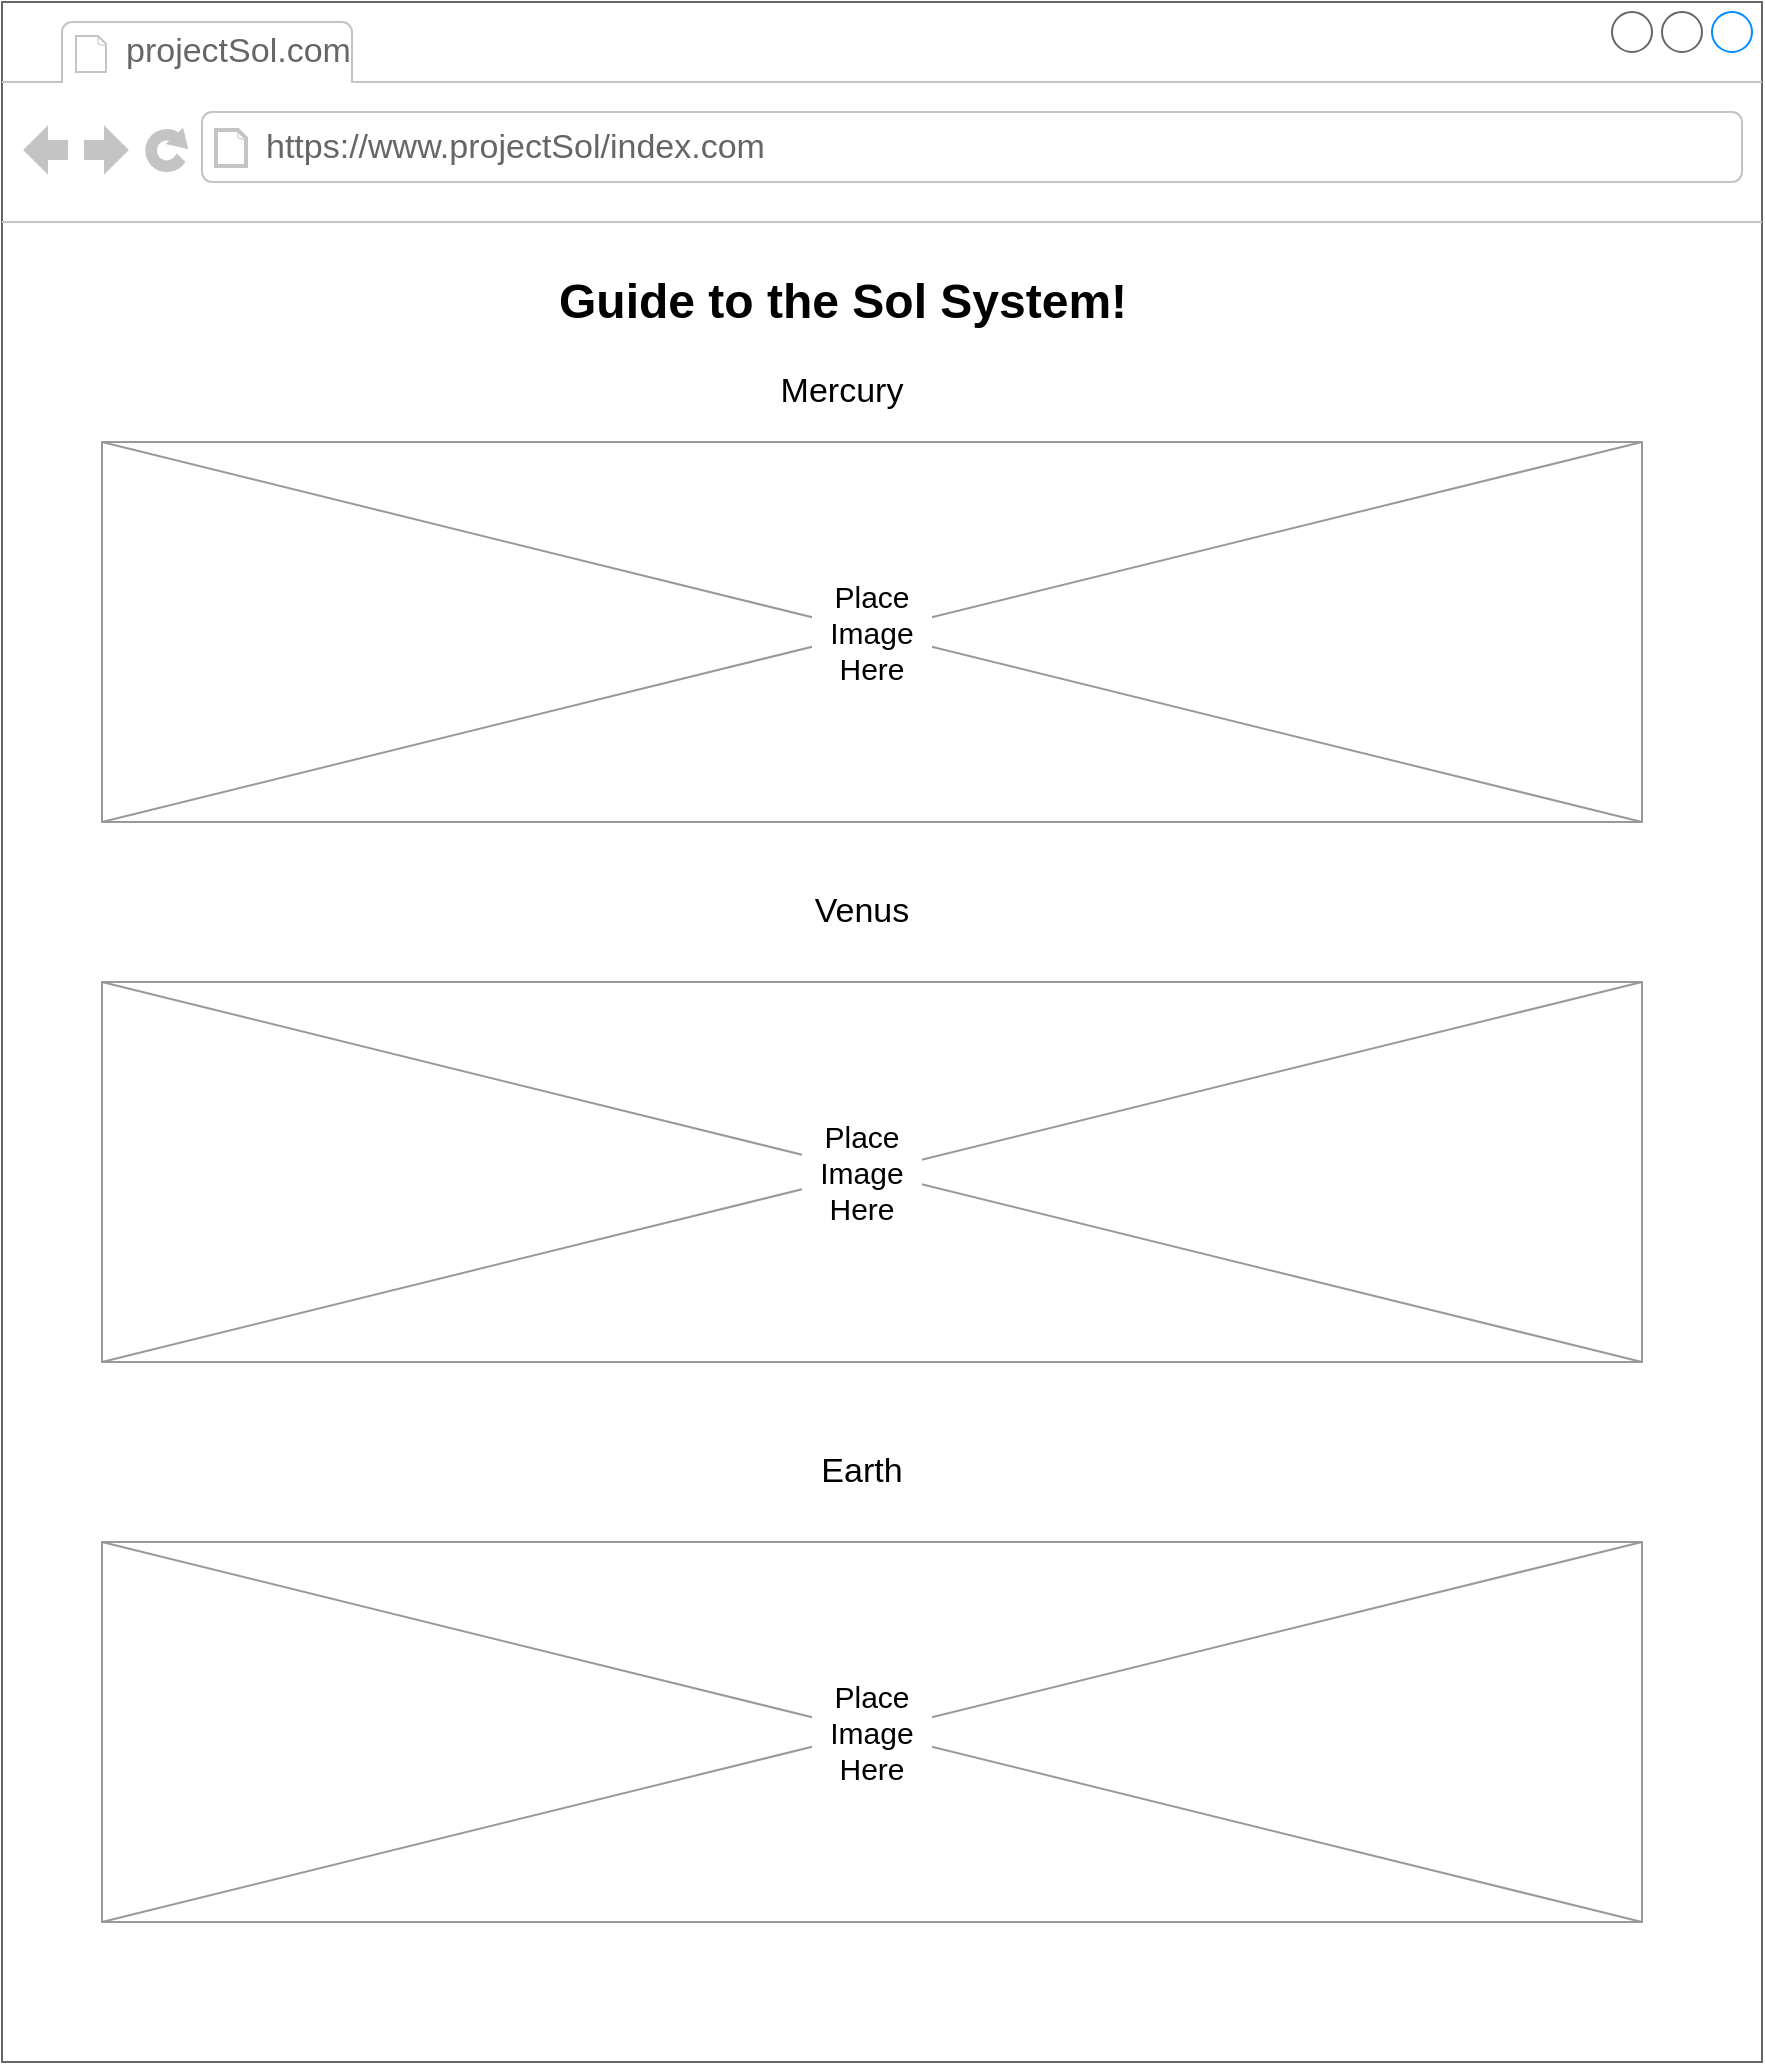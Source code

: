 <mxfile version="20.3.6" type="github">
  <diagram id="v9VLwlNByZTHMEbdvKlY" name="Page-1">
    <mxGraphModel dx="1375" dy="762" grid="1" gridSize="10" guides="1" tooltips="1" connect="1" arrows="1" fold="1" page="1" pageScale="1" pageWidth="1000" pageHeight="1200" math="0" shadow="0">
      <root>
        <mxCell id="0" />
        <mxCell id="1" parent="0" />
        <mxCell id="Y_LobGCqm3iwVCtXbVBd-1" value="" style="strokeWidth=1;shadow=0;dashed=0;align=center;html=1;shape=mxgraph.mockup.containers.browserWindow;rSize=0;strokeColor=#666666;strokeColor2=#008cff;strokeColor3=#c4c4c4;mainText=,;recursiveResize=0;" parent="1" vertex="1">
          <mxGeometry x="60" y="50" width="880" height="1030" as="geometry" />
        </mxCell>
        <mxCell id="Y_LobGCqm3iwVCtXbVBd-2" value="projectSol.com" style="strokeWidth=1;shadow=0;dashed=0;align=center;html=1;shape=mxgraph.mockup.containers.anchor;fontSize=17;fontColor=#666666;align=left;" parent="Y_LobGCqm3iwVCtXbVBd-1" vertex="1">
          <mxGeometry x="60" y="12" width="110" height="26" as="geometry" />
        </mxCell>
        <mxCell id="Y_LobGCqm3iwVCtXbVBd-3" value="https://www.projectSol/index.com" style="strokeWidth=1;shadow=0;dashed=0;align=center;html=1;shape=mxgraph.mockup.containers.anchor;rSize=0;fontSize=17;fontColor=#666666;align=left;" parent="Y_LobGCqm3iwVCtXbVBd-1" vertex="1">
          <mxGeometry x="130" y="60" width="250" height="26" as="geometry" />
        </mxCell>
        <mxCell id="Y_LobGCqm3iwVCtXbVBd-8" value="" style="verticalLabelPosition=bottom;shadow=0;dashed=0;align=center;html=1;verticalAlign=top;strokeWidth=1;shape=mxgraph.mockup.graphics.simpleIcon;strokeColor=#999999;fontSize=15;fillColor=default;" parent="Y_LobGCqm3iwVCtXbVBd-1" vertex="1">
          <mxGeometry x="50" y="220" width="770" height="190" as="geometry" />
        </mxCell>
        <mxCell id="Y_LobGCqm3iwVCtXbVBd-9" value="Place Image Here" style="text;html=1;strokeColor=none;fillColor=default;align=center;verticalAlign=middle;whiteSpace=wrap;rounded=0;fontSize=15;" parent="Y_LobGCqm3iwVCtXbVBd-1" vertex="1">
          <mxGeometry x="405" y="300" width="60" height="30" as="geometry" />
        </mxCell>
        <mxCell id="Y_LobGCqm3iwVCtXbVBd-15" value="Guide to the Sol System!" style="text;strokeColor=none;fillColor=none;html=1;fontSize=24;fontStyle=1;verticalAlign=middle;align=center;" parent="Y_LobGCqm3iwVCtXbVBd-1" vertex="1">
          <mxGeometry x="370" y="130" width="100" height="40" as="geometry" />
        </mxCell>
        <mxCell id="Y_LobGCqm3iwVCtXbVBd-16" value="&lt;font style=&quot;font-size: 17px;&quot;&gt;Mercury&lt;/font&gt;" style="text;html=1;strokeColor=none;fillColor=none;align=center;verticalAlign=middle;whiteSpace=wrap;rounded=0;" parent="Y_LobGCqm3iwVCtXbVBd-1" vertex="1">
          <mxGeometry x="390" y="180" width="60" height="30" as="geometry" />
        </mxCell>
        <mxCell id="Y_LobGCqm3iwVCtXbVBd-17" value="" style="verticalLabelPosition=bottom;shadow=0;dashed=0;align=center;html=1;verticalAlign=top;strokeWidth=1;shape=mxgraph.mockup.graphics.simpleIcon;strokeColor=#999999;fontSize=15;fillColor=default;" parent="Y_LobGCqm3iwVCtXbVBd-1" vertex="1">
          <mxGeometry x="50" y="490" width="770" height="190" as="geometry" />
        </mxCell>
        <mxCell id="Y_LobGCqm3iwVCtXbVBd-18" value="" style="verticalLabelPosition=bottom;shadow=0;dashed=0;align=center;html=1;verticalAlign=top;strokeWidth=1;shape=mxgraph.mockup.graphics.simpleIcon;strokeColor=#999999;fontSize=15;fillColor=default;" parent="Y_LobGCqm3iwVCtXbVBd-1" vertex="1">
          <mxGeometry x="50" y="770" width="770" height="190" as="geometry" />
        </mxCell>
        <mxCell id="Y_LobGCqm3iwVCtXbVBd-19" value="Place Image Here" style="text;html=1;strokeColor=none;fillColor=default;align=center;verticalAlign=middle;whiteSpace=wrap;rounded=0;fontSize=15;" parent="Y_LobGCqm3iwVCtXbVBd-1" vertex="1">
          <mxGeometry x="400" y="570" width="60" height="30" as="geometry" />
        </mxCell>
        <mxCell id="Y_LobGCqm3iwVCtXbVBd-20" value="Place Image Here" style="text;html=1;strokeColor=none;fillColor=default;align=center;verticalAlign=middle;whiteSpace=wrap;rounded=0;fontSize=15;" parent="Y_LobGCqm3iwVCtXbVBd-1" vertex="1">
          <mxGeometry x="405" y="850" width="60" height="30" as="geometry" />
        </mxCell>
        <mxCell id="Y_LobGCqm3iwVCtXbVBd-21" value="Venus" style="text;html=1;strokeColor=none;fillColor=none;align=center;verticalAlign=middle;whiteSpace=wrap;rounded=0;fontSize=17;" parent="Y_LobGCqm3iwVCtXbVBd-1" vertex="1">
          <mxGeometry x="400" y="440" width="60" height="30" as="geometry" />
        </mxCell>
        <mxCell id="Y_LobGCqm3iwVCtXbVBd-22" value="Earth" style="text;html=1;strokeColor=none;fillColor=none;align=center;verticalAlign=middle;whiteSpace=wrap;rounded=0;fontSize=17;" parent="Y_LobGCqm3iwVCtXbVBd-1" vertex="1">
          <mxGeometry x="400" y="720" width="60" height="30" as="geometry" />
        </mxCell>
      </root>
    </mxGraphModel>
  </diagram>
</mxfile>

